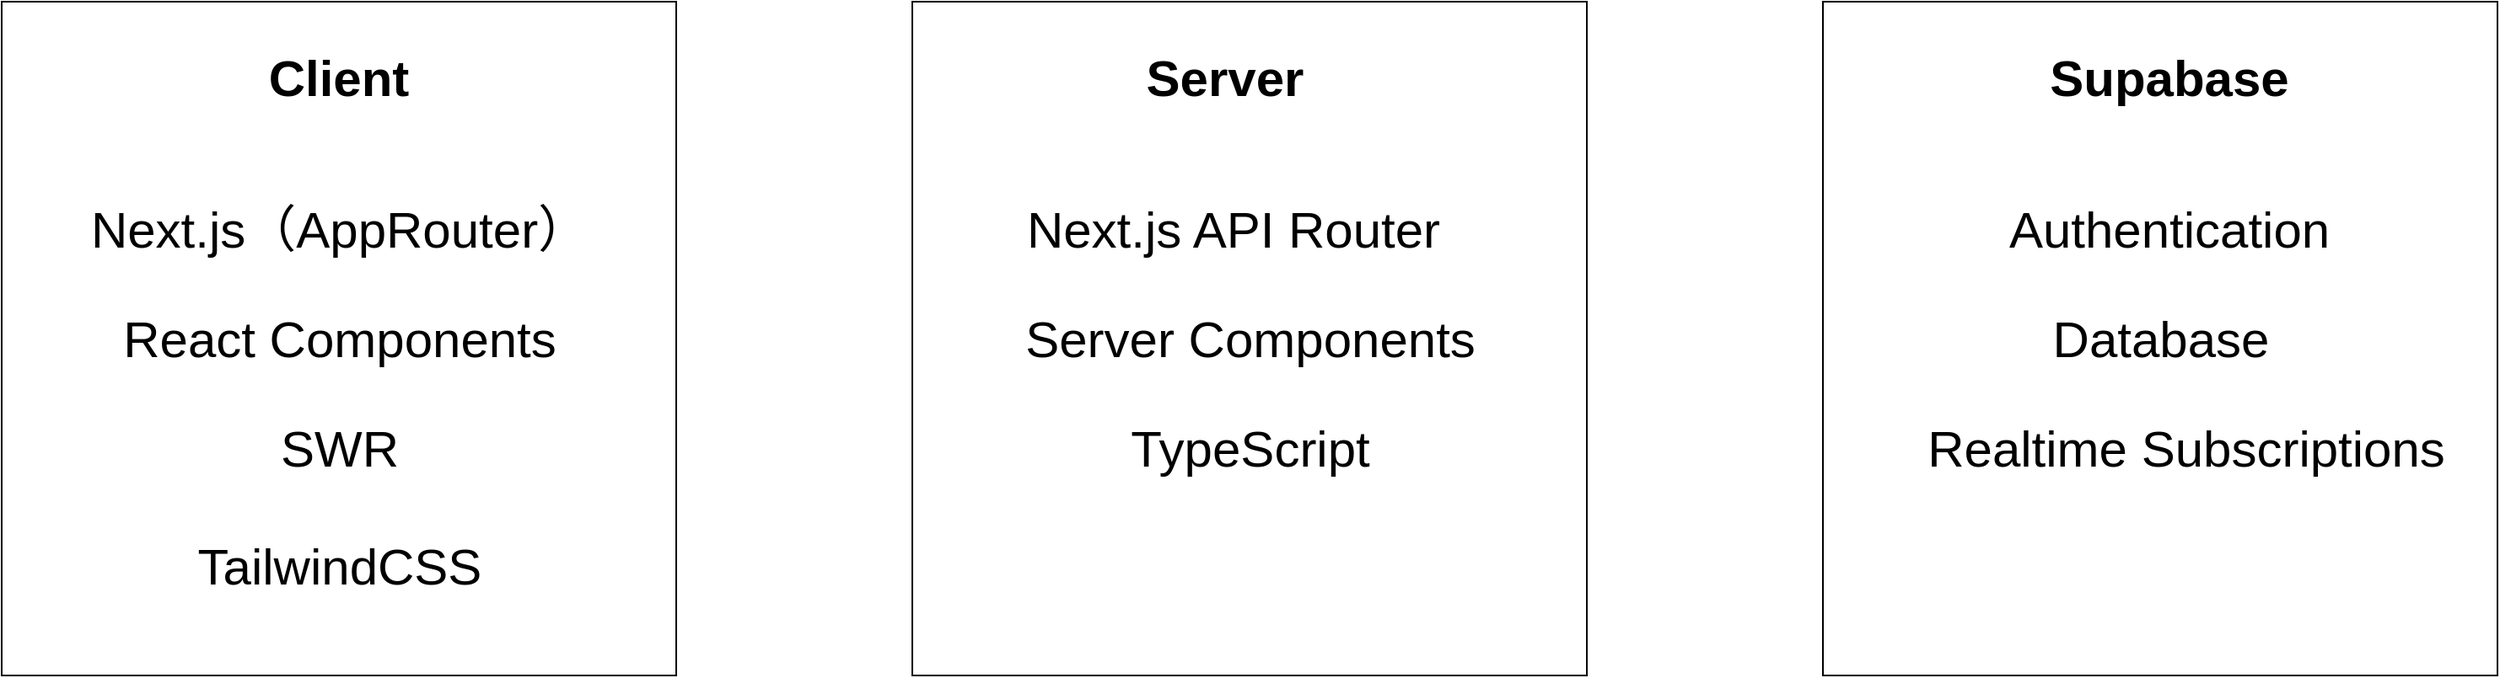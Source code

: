 <mxfile>
    <diagram id="nNBS9LOqIqCJ2TZCioTc" name="ページ1">
        <mxGraphModel dx="736" dy="1113" grid="1" gridSize="10" guides="1" tooltips="1" connect="1" arrows="1" fold="1" page="1" pageScale="1" pageWidth="1654" pageHeight="1169" math="0" shadow="0">
            <root>
                <mxCell id="0"/>
                <mxCell id="1" parent="0"/>
                <mxCell id="2" value="" style="whiteSpace=wrap;html=1;aspect=fixed;" vertex="1" parent="1">
                    <mxGeometry x="80" y="80" width="400" height="400" as="geometry"/>
                </mxCell>
                <mxCell id="4" value="Client" style="text;strokeColor=none;align=center;fillColor=none;html=1;verticalAlign=middle;whiteSpace=wrap;rounded=0;fontSize=30;fontStyle=1" vertex="1" parent="1">
                    <mxGeometry x="250" y="110" width="60" height="30" as="geometry"/>
                </mxCell>
                <mxCell id="5" value="Next.js（AppRouter）" style="text;html=1;align=center;verticalAlign=middle;resizable=0;points=[];autosize=1;strokeColor=none;fillColor=none;fontSize=30;" vertex="1" parent="1">
                    <mxGeometry x="120" y="190" width="320" height="50" as="geometry"/>
                </mxCell>
                <mxCell id="6" value="React Components" style="text;html=1;align=center;verticalAlign=middle;resizable=0;points=[];autosize=1;strokeColor=none;fillColor=none;fontSize=30;" vertex="1" parent="1">
                    <mxGeometry x="140" y="255" width="280" height="50" as="geometry"/>
                </mxCell>
                <mxCell id="7" value="SWR" style="text;html=1;align=center;verticalAlign=middle;resizable=0;points=[];autosize=1;strokeColor=none;fillColor=none;fontSize=30;" vertex="1" parent="1">
                    <mxGeometry x="235" y="320" width="90" height="50" as="geometry"/>
                </mxCell>
                <mxCell id="8" value="TailwindCSS" style="text;html=1;align=center;verticalAlign=middle;resizable=0;points=[];autosize=1;strokeColor=none;fillColor=none;fontSize=30;" vertex="1" parent="1">
                    <mxGeometry x="185" y="390" width="190" height="50" as="geometry"/>
                </mxCell>
                <mxCell id="9" value="" style="whiteSpace=wrap;html=1;aspect=fixed;fontSize=30;" vertex="1" parent="1">
                    <mxGeometry x="620" y="80" width="400" height="400" as="geometry"/>
                </mxCell>
                <mxCell id="10" value="" style="whiteSpace=wrap;html=1;aspect=fixed;fontSize=30;" vertex="1" parent="1">
                    <mxGeometry x="1160" y="80" width="400" height="400" as="geometry"/>
                </mxCell>
                <mxCell id="12" value="Server" style="text;html=1;align=center;verticalAlign=middle;resizable=0;points=[];autosize=1;strokeColor=none;fillColor=none;fontSize=30;fontStyle=1" vertex="1" parent="1">
                    <mxGeometry x="745" y="100" width="120" height="50" as="geometry"/>
                </mxCell>
                <mxCell id="13" value="&lt;span style=&quot;&quot;&gt;Next.js API Router&lt;/span&gt;" style="text;html=1;align=center;verticalAlign=middle;resizable=0;points=[];autosize=1;strokeColor=none;fillColor=none;fontSize=30;" vertex="1" parent="1">
                    <mxGeometry x="675" y="190" width="270" height="50" as="geometry"/>
                </mxCell>
                <mxCell id="14" value="Server Components" style="text;html=1;align=center;verticalAlign=middle;resizable=0;points=[];autosize=1;strokeColor=none;fillColor=none;fontSize=30;" vertex="1" parent="1">
                    <mxGeometry x="675" y="255" width="290" height="50" as="geometry"/>
                </mxCell>
                <mxCell id="15" value="TypeScript" style="text;html=1;align=center;verticalAlign=middle;resizable=0;points=[];autosize=1;strokeColor=none;fillColor=none;fontSize=30;" vertex="1" parent="1">
                    <mxGeometry x="735" y="320" width="170" height="50" as="geometry"/>
                </mxCell>
                <mxCell id="16" value="Supabase" style="text;html=1;align=center;verticalAlign=middle;resizable=0;points=[];autosize=1;strokeColor=none;fillColor=none;fontSize=30;fontStyle=1" vertex="1" parent="1">
                    <mxGeometry x="1280" y="100" width="170" height="50" as="geometry"/>
                </mxCell>
                <mxCell id="18" value="Authentication" style="text;html=1;align=center;verticalAlign=middle;resizable=0;points=[];autosize=1;strokeColor=none;fillColor=none;fontSize=30;" vertex="1" parent="1">
                    <mxGeometry x="1260" y="190" width="210" height="50" as="geometry"/>
                </mxCell>
                <mxCell id="19" value="Database" style="text;html=1;align=center;verticalAlign=middle;resizable=0;points=[];autosize=1;strokeColor=none;fillColor=none;fontSize=30;" vertex="1" parent="1">
                    <mxGeometry x="1285" y="255" width="150" height="50" as="geometry"/>
                </mxCell>
                <mxCell id="20" value="Realtime Subscriptions" style="text;html=1;align=center;verticalAlign=middle;resizable=0;points=[];autosize=1;strokeColor=none;fillColor=none;fontSize=30;" vertex="1" parent="1">
                    <mxGeometry x="1210" y="320" width="330" height="50" as="geometry"/>
                </mxCell>
            </root>
        </mxGraphModel>
    </diagram>
</mxfile>